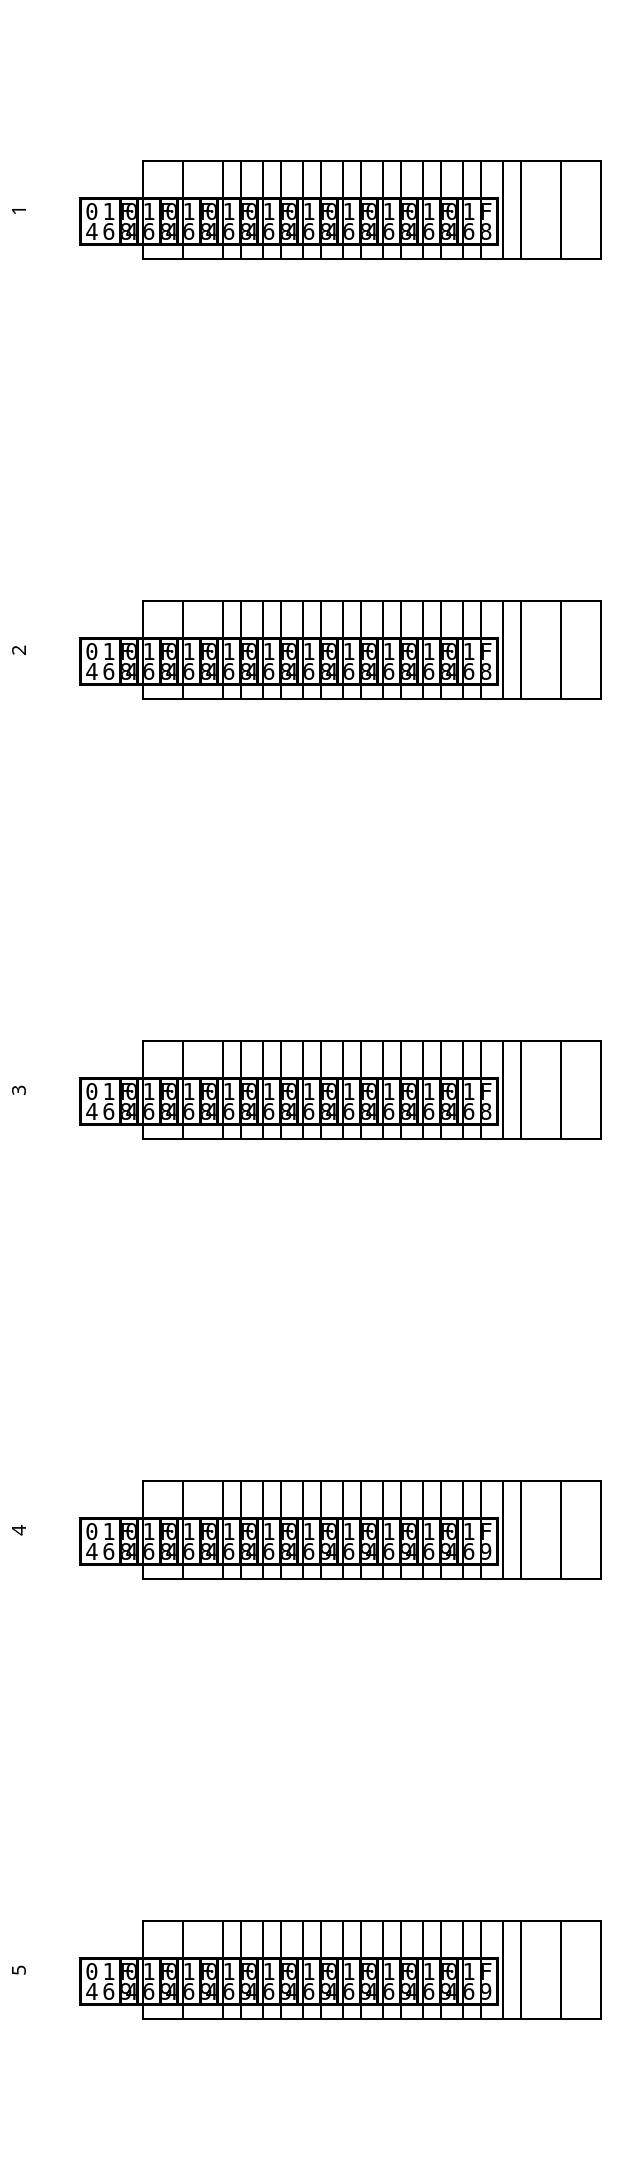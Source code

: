 {
  "$schema": "https://vega.github.io/schema/vega-lite/v5.json",
  "config": {"view": {"stroke": ""}},
  "width": "container",
  "height":"container",
  "data": {
    "values": [
      {"country": "1", "gender": "male"},
      {"country": "1", "gender": "male"},
      {"country": "1", "gender": "male"},
      {"country": "1", "gender": "male"},
      {"country": "1", "gender": "male"},
      {"country": "1", "gender": "male"},
      {"country": "1", "gender": "male"},
      {"country": "1", "gender": "male"},
      {"country": "1", "gender": "male"},
      {"country": "1", "gender": "male"},
      {"country": "2", "gender": "male"},
      {"country": "2", "gender": "male"},
      {"country": "2", "gender": "male"},
      {"country": "2", "gender": "male"},
      {"country": "2", "gender": "male"},
      {"country": "2", "gender": "male"},
      {"country": "2", "gender": "male"},
      {"country": "2", "gender": "male"},
      {"country": "2", "gender": "male"},
      {"country": "2", "gender": "male"},
      {"country": "3", "gender": "male"},
      {"country": "3", "gender": "male"},
      {"country": "3", "gender": "male"},
      {"country": "3", "gender": "male"},
      {"country": "3", "gender": "male"},
      {"country": "3", "gender": "male"},
      {"country": "3", "gender": "male"},
      {"country": "3", "gender": "male"},
      {"country": "3", "gender": "male"},
      {"country": "3", "gender": "male"},
      {"country": "4", "gender": "male"},
      {"country": "4", "gender": "male"},
      {"country": "4", "gender": "male"},
      {"country": "4", "gender": "male"},
      {"country": "4", "gender": "male"},
      {"country": "4", "gender": "female"},
      {"country": "4", "gender": "female"},
      {"country": "4", "gender": "female"},
      {"country": "4", "gender": "female"},
      {"country": "4", "gender": "female"},
      {"country": "5", "gender": "female"},
      {"country": "5", "gender": "female"},
      {"country": "5", "gender": "female"},
      {"country": "5", "gender": "female"},
      {"country": "5", "gender": "female"},
      {"country": "5", "gender": "female"},
      {"country": "5", "gender": "female"},
      {"country": "5", "gender": "female"},
      {"country": "5", "gender": "female"},
      {"country": "5", "gender": "female"}
    ]
  },
  "transform": [
    {
      "calculate": "{'male': '👨🏻', 'female': '👩🏻'}[datum.gender]",
      "as": "emoji"
    },
    {"window": [{"op": "rank", "as": "rank"}], "groupby": ["country"]}
  ],
  "mark": {"type": "text", "baseline": "middle"},
  "encoding": {
    "x": {"field": "rank", "type": "ordinal", "axis": null, "title": null},
    "row": {"field": "country", "header": {"title": ""}},
    "text": {"field": "emoji", "type": "nominal"},
    "size": {"value": 50}
  }
}